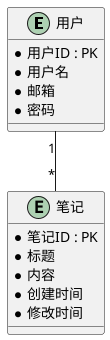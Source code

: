 

@startuml
entity "用户" as User {
  * 用户ID : PK
  * 用户名
  * 邮箱
  * 密码
}

entity "笔记" as Note {
  * 笔记ID : PK
  * 标题
  * 内容
  * 创建时间
  * 修改时间
}

User "1" -- "*" Note
@enduml

@startuml
start

:增加笔记;
:删除笔记;
:修改笔记;
:查询笔记;
:按时间排序笔记;

stop
@enduml

